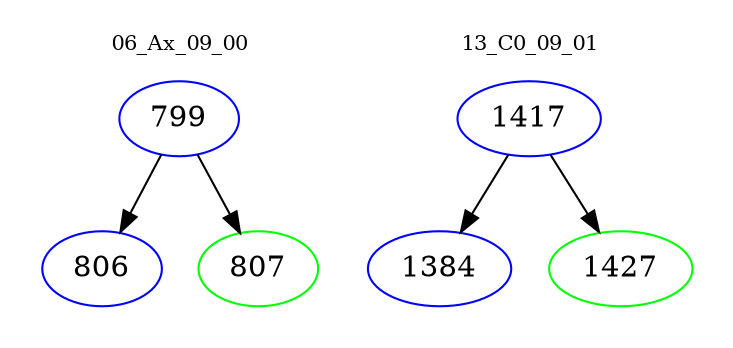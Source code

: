 digraph{
subgraph cluster_0 {
color = white
label = "06_Ax_09_00";
fontsize=10;
T0_799 [label="799", color="blue"]
T0_799 -> T0_806 [color="black"]
T0_806 [label="806", color="blue"]
T0_799 -> T0_807 [color="black"]
T0_807 [label="807", color="green"]
}
subgraph cluster_1 {
color = white
label = "13_C0_09_01";
fontsize=10;
T1_1417 [label="1417", color="blue"]
T1_1417 -> T1_1384 [color="black"]
T1_1384 [label="1384", color="blue"]
T1_1417 -> T1_1427 [color="black"]
T1_1427 [label="1427", color="green"]
}
}
